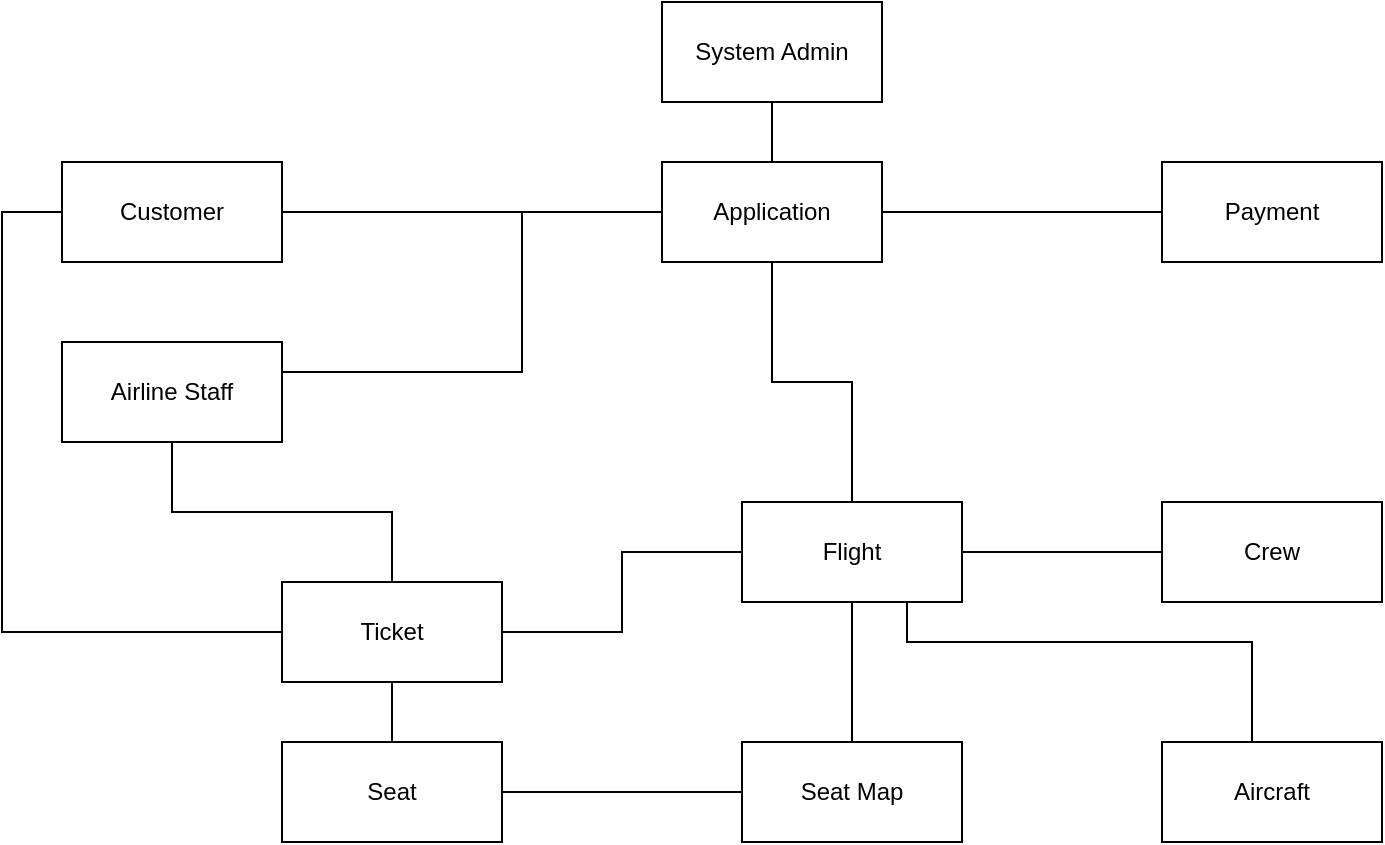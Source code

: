 <mxfile version="22.1.2" type="device">
  <diagram id="C5RBs43oDa-KdzZeNtuy" name="Page-1">
    <mxGraphModel dx="330" dy="694" grid="1" gridSize="10" guides="1" tooltips="1" connect="1" arrows="1" fold="1" page="1" pageScale="1" pageWidth="827" pageHeight="1169" math="0" shadow="0">
      <root>
        <mxCell id="WIyWlLk6GJQsqaUBKTNV-0" />
        <mxCell id="WIyWlLk6GJQsqaUBKTNV-1" parent="WIyWlLk6GJQsqaUBKTNV-0" />
        <mxCell id="Pdbw0K7siXZ0T7u5a8OT-12" style="edgeStyle=orthogonalEdgeStyle;rounded=0;orthogonalLoop=1;jettySize=auto;html=1;exitX=1;exitY=0.5;exitDx=0;exitDy=0;entryX=0;entryY=0.5;entryDx=0;entryDy=0;endArrow=none;endFill=0;" edge="1" parent="WIyWlLk6GJQsqaUBKTNV-1" source="Pdbw0K7siXZ0T7u5a8OT-0" target="Pdbw0K7siXZ0T7u5a8OT-8">
          <mxGeometry relative="1" as="geometry">
            <Array as="points">
              <mxPoint x="1240" y="535" />
              <mxPoint x="1240" y="535" />
            </Array>
          </mxGeometry>
        </mxCell>
        <mxCell id="Pdbw0K7siXZ0T7u5a8OT-27" style="edgeStyle=orthogonalEdgeStyle;rounded=0;orthogonalLoop=1;jettySize=auto;html=1;entryX=0;entryY=0.5;entryDx=0;entryDy=0;endArrow=none;endFill=0;" edge="1" parent="WIyWlLk6GJQsqaUBKTNV-1" source="Pdbw0K7siXZ0T7u5a8OT-0" target="Pdbw0K7siXZ0T7u5a8OT-4">
          <mxGeometry relative="1" as="geometry">
            <Array as="points">
              <mxPoint x="1060" y="535" />
              <mxPoint x="1060" y="745" />
            </Array>
          </mxGeometry>
        </mxCell>
        <mxCell id="Pdbw0K7siXZ0T7u5a8OT-0" value="Customer" style="html=1;whiteSpace=wrap;" vertex="1" parent="WIyWlLk6GJQsqaUBKTNV-1">
          <mxGeometry x="1090" y="510" width="110" height="50" as="geometry" />
        </mxCell>
        <mxCell id="Pdbw0K7siXZ0T7u5a8OT-1" value="Payment" style="html=1;whiteSpace=wrap;" vertex="1" parent="WIyWlLk6GJQsqaUBKTNV-1">
          <mxGeometry x="1640" y="510" width="110" height="50" as="geometry" />
        </mxCell>
        <mxCell id="Pdbw0K7siXZ0T7u5a8OT-20" value="" style="edgeStyle=orthogonalEdgeStyle;rounded=0;orthogonalLoop=1;jettySize=auto;html=1;endArrow=none;endFill=0;" edge="1" parent="WIyWlLk6GJQsqaUBKTNV-1" source="Pdbw0K7siXZ0T7u5a8OT-2" target="Pdbw0K7siXZ0T7u5a8OT-4">
          <mxGeometry relative="1" as="geometry" />
        </mxCell>
        <mxCell id="Pdbw0K7siXZ0T7u5a8OT-21" style="edgeStyle=orthogonalEdgeStyle;rounded=0;orthogonalLoop=1;jettySize=auto;html=1;endArrow=none;endFill=0;" edge="1" parent="WIyWlLk6GJQsqaUBKTNV-1" source="Pdbw0K7siXZ0T7u5a8OT-2" target="Pdbw0K7siXZ0T7u5a8OT-3">
          <mxGeometry relative="1" as="geometry" />
        </mxCell>
        <mxCell id="Pdbw0K7siXZ0T7u5a8OT-2" value="Seat" style="html=1;whiteSpace=wrap;" vertex="1" parent="WIyWlLk6GJQsqaUBKTNV-1">
          <mxGeometry x="1200" y="800" width="110" height="50" as="geometry" />
        </mxCell>
        <mxCell id="Pdbw0K7siXZ0T7u5a8OT-16" style="edgeStyle=orthogonalEdgeStyle;rounded=0;orthogonalLoop=1;jettySize=auto;html=1;entryX=0.5;entryY=1;entryDx=0;entryDy=0;endArrow=none;endFill=0;" edge="1" parent="WIyWlLk6GJQsqaUBKTNV-1" source="Pdbw0K7siXZ0T7u5a8OT-3" target="Pdbw0K7siXZ0T7u5a8OT-7">
          <mxGeometry relative="1" as="geometry" />
        </mxCell>
        <mxCell id="Pdbw0K7siXZ0T7u5a8OT-3" value="Seat Map" style="html=1;whiteSpace=wrap;" vertex="1" parent="WIyWlLk6GJQsqaUBKTNV-1">
          <mxGeometry x="1430" y="800" width="110" height="50" as="geometry" />
        </mxCell>
        <mxCell id="Pdbw0K7siXZ0T7u5a8OT-19" style="edgeStyle=orthogonalEdgeStyle;rounded=0;orthogonalLoop=1;jettySize=auto;html=1;entryX=0;entryY=0.5;entryDx=0;entryDy=0;endArrow=none;endFill=0;" edge="1" parent="WIyWlLk6GJQsqaUBKTNV-1" source="Pdbw0K7siXZ0T7u5a8OT-4" target="Pdbw0K7siXZ0T7u5a8OT-7">
          <mxGeometry relative="1" as="geometry" />
        </mxCell>
        <mxCell id="Pdbw0K7siXZ0T7u5a8OT-4" value="Ticket" style="html=1;whiteSpace=wrap;" vertex="1" parent="WIyWlLk6GJQsqaUBKTNV-1">
          <mxGeometry x="1200" y="720" width="110" height="50" as="geometry" />
        </mxCell>
        <mxCell id="Pdbw0K7siXZ0T7u5a8OT-18" style="edgeStyle=orthogonalEdgeStyle;rounded=0;orthogonalLoop=1;jettySize=auto;html=1;entryX=0.75;entryY=1;entryDx=0;entryDy=0;endArrow=none;endFill=0;" edge="1" parent="WIyWlLk6GJQsqaUBKTNV-1" source="Pdbw0K7siXZ0T7u5a8OT-5" target="Pdbw0K7siXZ0T7u5a8OT-7">
          <mxGeometry relative="1" as="geometry">
            <Array as="points">
              <mxPoint x="1685" y="750" />
              <mxPoint x="1513" y="750" />
            </Array>
          </mxGeometry>
        </mxCell>
        <mxCell id="Pdbw0K7siXZ0T7u5a8OT-5" value="Aircraft" style="html=1;whiteSpace=wrap;" vertex="1" parent="WIyWlLk6GJQsqaUBKTNV-1">
          <mxGeometry x="1640" y="800" width="110" height="50" as="geometry" />
        </mxCell>
        <mxCell id="Pdbw0K7siXZ0T7u5a8OT-17" style="edgeStyle=orthogonalEdgeStyle;rounded=0;orthogonalLoop=1;jettySize=auto;html=1;entryX=1;entryY=0.5;entryDx=0;entryDy=0;endArrow=none;endFill=0;" edge="1" parent="WIyWlLk6GJQsqaUBKTNV-1" source="Pdbw0K7siXZ0T7u5a8OT-6" target="Pdbw0K7siXZ0T7u5a8OT-7">
          <mxGeometry relative="1" as="geometry" />
        </mxCell>
        <mxCell id="Pdbw0K7siXZ0T7u5a8OT-6" value="Crew" style="html=1;whiteSpace=wrap;" vertex="1" parent="WIyWlLk6GJQsqaUBKTNV-1">
          <mxGeometry x="1640" y="680" width="110" height="50" as="geometry" />
        </mxCell>
        <mxCell id="Pdbw0K7siXZ0T7u5a8OT-7" value="Flight" style="html=1;whiteSpace=wrap;" vertex="1" parent="WIyWlLk6GJQsqaUBKTNV-1">
          <mxGeometry x="1430" y="680" width="110" height="50" as="geometry" />
        </mxCell>
        <mxCell id="Pdbw0K7siXZ0T7u5a8OT-14" style="edgeStyle=orthogonalEdgeStyle;rounded=0;orthogonalLoop=1;jettySize=auto;html=1;entryX=0;entryY=0.5;entryDx=0;entryDy=0;endArrow=none;endFill=0;" edge="1" parent="WIyWlLk6GJQsqaUBKTNV-1" source="Pdbw0K7siXZ0T7u5a8OT-8" target="Pdbw0K7siXZ0T7u5a8OT-1">
          <mxGeometry relative="1" as="geometry" />
        </mxCell>
        <mxCell id="Pdbw0K7siXZ0T7u5a8OT-15" style="edgeStyle=orthogonalEdgeStyle;rounded=0;orthogonalLoop=1;jettySize=auto;html=1;endArrow=none;endFill=0;" edge="1" parent="WIyWlLk6GJQsqaUBKTNV-1" source="Pdbw0K7siXZ0T7u5a8OT-8" target="Pdbw0K7siXZ0T7u5a8OT-7">
          <mxGeometry relative="1" as="geometry" />
        </mxCell>
        <mxCell id="Pdbw0K7siXZ0T7u5a8OT-8" value="Application" style="html=1;whiteSpace=wrap;" vertex="1" parent="WIyWlLk6GJQsqaUBKTNV-1">
          <mxGeometry x="1390" y="510" width="110" height="50" as="geometry" />
        </mxCell>
        <mxCell id="Pdbw0K7siXZ0T7u5a8OT-13" style="edgeStyle=orthogonalEdgeStyle;rounded=0;orthogonalLoop=1;jettySize=auto;html=1;entryX=0;entryY=0.5;entryDx=0;entryDy=0;exitX=1;exitY=0.5;exitDx=0;exitDy=0;endArrow=none;endFill=0;" edge="1" parent="WIyWlLk6GJQsqaUBKTNV-1" source="Pdbw0K7siXZ0T7u5a8OT-9" target="Pdbw0K7siXZ0T7u5a8OT-8">
          <mxGeometry relative="1" as="geometry">
            <Array as="points">
              <mxPoint x="1320" y="615" />
              <mxPoint x="1320" y="535" />
            </Array>
          </mxGeometry>
        </mxCell>
        <mxCell id="Pdbw0K7siXZ0T7u5a8OT-28" style="edgeStyle=orthogonalEdgeStyle;rounded=0;orthogonalLoop=1;jettySize=auto;html=1;endArrow=none;endFill=0;" edge="1" parent="WIyWlLk6GJQsqaUBKTNV-1" source="Pdbw0K7siXZ0T7u5a8OT-9" target="Pdbw0K7siXZ0T7u5a8OT-4">
          <mxGeometry relative="1" as="geometry" />
        </mxCell>
        <mxCell id="Pdbw0K7siXZ0T7u5a8OT-9" value="Airline Staff" style="html=1;whiteSpace=wrap;" vertex="1" parent="WIyWlLk6GJQsqaUBKTNV-1">
          <mxGeometry x="1090" y="600" width="110" height="50" as="geometry" />
        </mxCell>
        <mxCell id="Pdbw0K7siXZ0T7u5a8OT-11" style="edgeStyle=orthogonalEdgeStyle;rounded=0;orthogonalLoop=1;jettySize=auto;html=1;entryX=0.5;entryY=0;entryDx=0;entryDy=0;endArrow=none;endFill=0;" edge="1" parent="WIyWlLk6GJQsqaUBKTNV-1" source="Pdbw0K7siXZ0T7u5a8OT-10" target="Pdbw0K7siXZ0T7u5a8OT-8">
          <mxGeometry relative="1" as="geometry" />
        </mxCell>
        <mxCell id="Pdbw0K7siXZ0T7u5a8OT-10" value="System Admin" style="html=1;whiteSpace=wrap;" vertex="1" parent="WIyWlLk6GJQsqaUBKTNV-1">
          <mxGeometry x="1390" y="430" width="110" height="50" as="geometry" />
        </mxCell>
      </root>
    </mxGraphModel>
  </diagram>
</mxfile>

